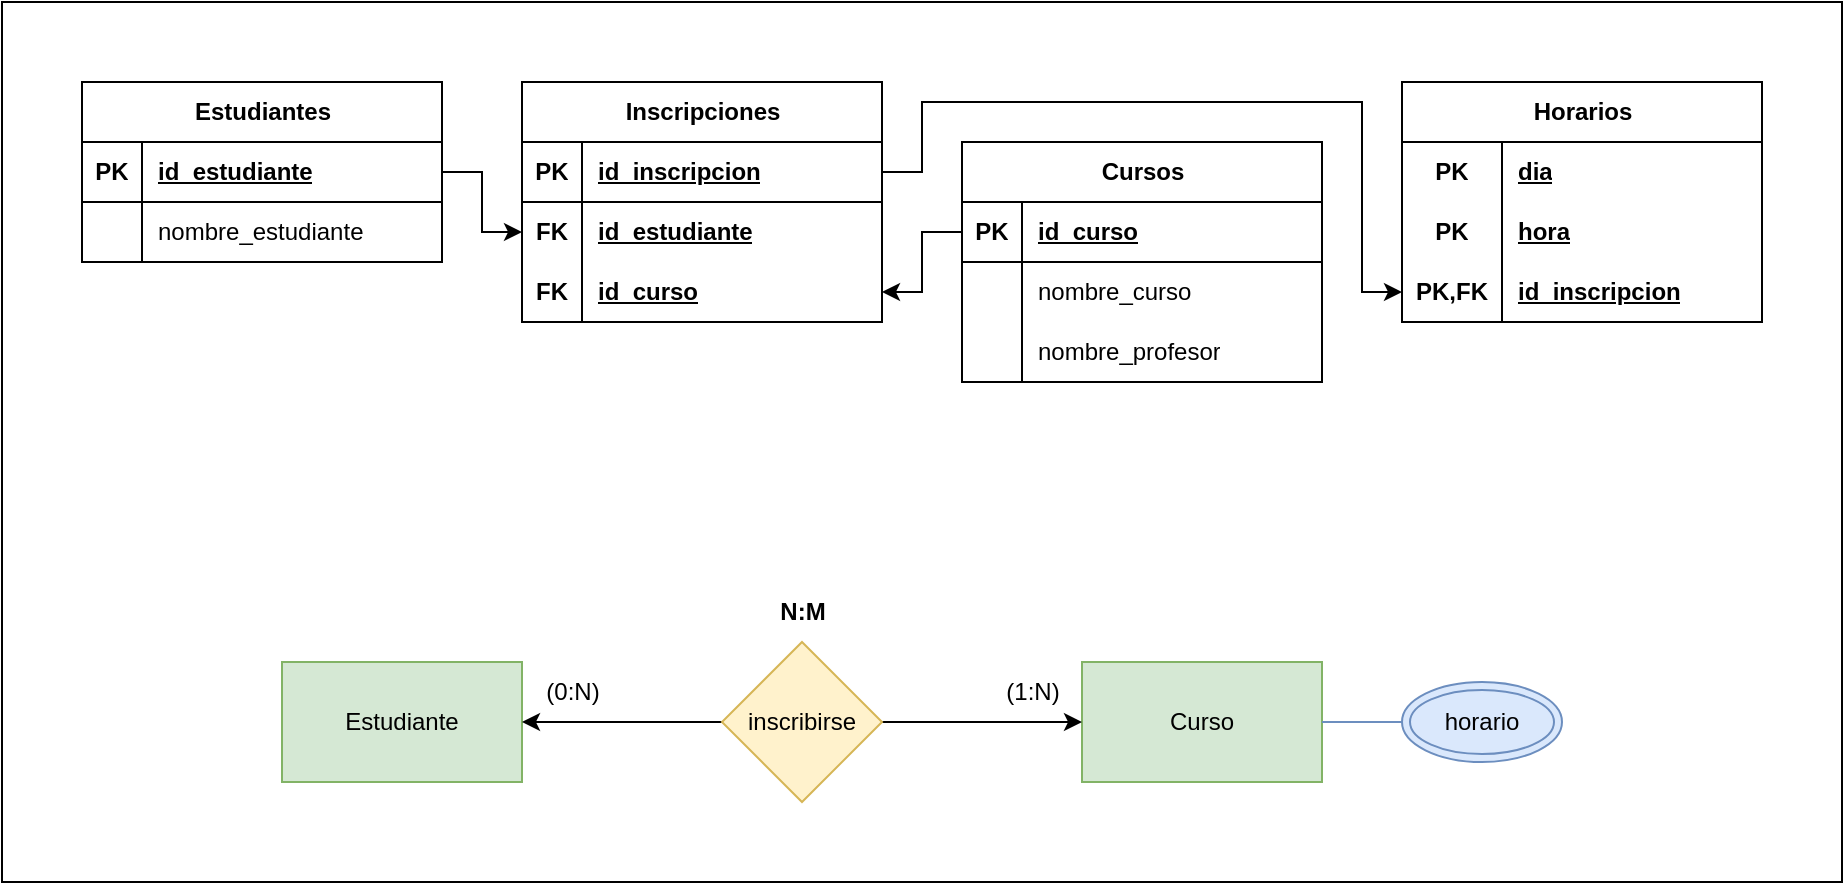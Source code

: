 <mxfile version="26.0.13">
  <diagram name="Page-1" id="AEam-EhrjT0vkQGm4RVA">
    <mxGraphModel dx="1607" dy="949" grid="1" gridSize="10" guides="1" tooltips="1" connect="1" arrows="1" fold="1" page="1" pageScale="1" pageWidth="850" pageHeight="1100" math="0" shadow="0">
      <root>
        <mxCell id="0" />
        <mxCell id="1" parent="0" />
        <mxCell id="xO_PuKC_6HDvW6VsukCi-184" value="" style="group" vertex="1" connectable="0" parent="1">
          <mxGeometry width="920" height="440" as="geometry" />
        </mxCell>
        <mxCell id="xO_PuKC_6HDvW6VsukCi-182" value="" style="rounded=0;whiteSpace=wrap;html=1;" vertex="1" parent="xO_PuKC_6HDvW6VsukCi-184">
          <mxGeometry width="920" height="440" as="geometry" />
        </mxCell>
        <mxCell id="xO_PuKC_6HDvW6VsukCi-100" value="Estudiante" style="rounded=0;whiteSpace=wrap;html=1;fillColor=#d5e8d4;strokeColor=#82b366;" vertex="1" parent="xO_PuKC_6HDvW6VsukCi-184">
          <mxGeometry x="140" y="330" width="120" height="60" as="geometry" />
        </mxCell>
        <mxCell id="xO_PuKC_6HDvW6VsukCi-101" value="Curso" style="rounded=0;whiteSpace=wrap;html=1;fillColor=#d5e8d4;strokeColor=#82b366;" vertex="1" parent="xO_PuKC_6HDvW6VsukCi-184">
          <mxGeometry x="540" y="330" width="120" height="60" as="geometry" />
        </mxCell>
        <mxCell id="xO_PuKC_6HDvW6VsukCi-104" style="edgeStyle=orthogonalEdgeStyle;rounded=0;orthogonalLoop=1;jettySize=auto;html=1;exitX=1;exitY=0.5;exitDx=0;exitDy=0;entryX=0;entryY=0.5;entryDx=0;entryDy=0;" edge="1" parent="xO_PuKC_6HDvW6VsukCi-184" source="xO_PuKC_6HDvW6VsukCi-103" target="xO_PuKC_6HDvW6VsukCi-101">
          <mxGeometry relative="1" as="geometry" />
        </mxCell>
        <mxCell id="xO_PuKC_6HDvW6VsukCi-105" style="edgeStyle=orthogonalEdgeStyle;rounded=0;orthogonalLoop=1;jettySize=auto;html=1;exitX=0;exitY=0.5;exitDx=0;exitDy=0;entryX=1;entryY=0.5;entryDx=0;entryDy=0;" edge="1" parent="xO_PuKC_6HDvW6VsukCi-184" source="xO_PuKC_6HDvW6VsukCi-103" target="xO_PuKC_6HDvW6VsukCi-100">
          <mxGeometry relative="1" as="geometry" />
        </mxCell>
        <mxCell id="xO_PuKC_6HDvW6VsukCi-103" value="inscribirse" style="rhombus;whiteSpace=wrap;html=1;fillColor=#fff2cc;strokeColor=#d6b656;" vertex="1" parent="xO_PuKC_6HDvW6VsukCi-184">
          <mxGeometry x="360" y="320" width="80" height="80" as="geometry" />
        </mxCell>
        <mxCell id="xO_PuKC_6HDvW6VsukCi-106" value="(1:N)" style="text;html=1;align=center;verticalAlign=middle;resizable=0;points=[];autosize=1;strokeColor=none;fillColor=none;" vertex="1" parent="xO_PuKC_6HDvW6VsukCi-184">
          <mxGeometry x="490" y="330" width="50" height="30" as="geometry" />
        </mxCell>
        <mxCell id="xO_PuKC_6HDvW6VsukCi-107" value="(0:N)" style="text;html=1;align=center;verticalAlign=middle;resizable=0;points=[];autosize=1;strokeColor=none;fillColor=none;" vertex="1" parent="xO_PuKC_6HDvW6VsukCi-184">
          <mxGeometry x="260" y="330" width="50" height="30" as="geometry" />
        </mxCell>
        <mxCell id="xO_PuKC_6HDvW6VsukCi-108" value="N:M" style="text;html=1;align=center;verticalAlign=middle;resizable=0;points=[];autosize=1;strokeColor=none;fillColor=none;fontStyle=1" vertex="1" parent="xO_PuKC_6HDvW6VsukCi-184">
          <mxGeometry x="375" y="290" width="50" height="30" as="geometry" />
        </mxCell>
        <mxCell id="xO_PuKC_6HDvW6VsukCi-163" style="edgeStyle=orthogonalEdgeStyle;rounded=0;orthogonalLoop=1;jettySize=auto;html=1;exitX=0;exitY=0.5;exitDx=0;exitDy=0;entryX=1;entryY=0.5;entryDx=0;entryDy=0;fillColor=#dae8fc;strokeColor=#6c8ebf;endArrow=none;startFill=0;" edge="1" parent="xO_PuKC_6HDvW6VsukCi-184" source="xO_PuKC_6HDvW6VsukCi-161" target="xO_PuKC_6HDvW6VsukCi-101">
          <mxGeometry relative="1" as="geometry" />
        </mxCell>
        <mxCell id="xO_PuKC_6HDvW6VsukCi-161" value="horario" style="ellipse;shape=doubleEllipse;whiteSpace=wrap;html=1;fillColor=#dae8fc;strokeColor=#6c8ebf;" vertex="1" parent="xO_PuKC_6HDvW6VsukCi-184">
          <mxGeometry x="700" y="340" width="80" height="40" as="geometry" />
        </mxCell>
        <mxCell id="xO_PuKC_6HDvW6VsukCi-109" value="Estudiantes" style="shape=table;startSize=30;container=1;collapsible=1;childLayout=tableLayout;fixedRows=1;rowLines=0;fontStyle=1;align=center;resizeLast=1;html=1;" vertex="1" parent="xO_PuKC_6HDvW6VsukCi-184">
          <mxGeometry x="40" y="40" width="180" height="90" as="geometry" />
        </mxCell>
        <mxCell id="xO_PuKC_6HDvW6VsukCi-110" value="" style="shape=tableRow;horizontal=0;startSize=0;swimlaneHead=0;swimlaneBody=0;fillColor=none;collapsible=0;dropTarget=0;points=[[0,0.5],[1,0.5]];portConstraint=eastwest;top=0;left=0;right=0;bottom=1;" vertex="1" parent="xO_PuKC_6HDvW6VsukCi-109">
          <mxGeometry y="30" width="180" height="30" as="geometry" />
        </mxCell>
        <mxCell id="xO_PuKC_6HDvW6VsukCi-111" value="PK" style="shape=partialRectangle;connectable=0;fillColor=none;top=0;left=0;bottom=0;right=0;fontStyle=1;overflow=hidden;whiteSpace=wrap;html=1;" vertex="1" parent="xO_PuKC_6HDvW6VsukCi-110">
          <mxGeometry width="30" height="30" as="geometry">
            <mxRectangle width="30" height="30" as="alternateBounds" />
          </mxGeometry>
        </mxCell>
        <mxCell id="xO_PuKC_6HDvW6VsukCi-112" value="id_estudiante" style="shape=partialRectangle;connectable=0;fillColor=none;top=0;left=0;bottom=0;right=0;align=left;spacingLeft=6;fontStyle=5;overflow=hidden;whiteSpace=wrap;html=1;" vertex="1" parent="xO_PuKC_6HDvW6VsukCi-110">
          <mxGeometry x="30" width="150" height="30" as="geometry">
            <mxRectangle width="150" height="30" as="alternateBounds" />
          </mxGeometry>
        </mxCell>
        <mxCell id="xO_PuKC_6HDvW6VsukCi-113" value="" style="shape=tableRow;horizontal=0;startSize=0;swimlaneHead=0;swimlaneBody=0;fillColor=none;collapsible=0;dropTarget=0;points=[[0,0.5],[1,0.5]];portConstraint=eastwest;top=0;left=0;right=0;bottom=0;" vertex="1" parent="xO_PuKC_6HDvW6VsukCi-109">
          <mxGeometry y="60" width="180" height="30" as="geometry" />
        </mxCell>
        <mxCell id="xO_PuKC_6HDvW6VsukCi-114" value="" style="shape=partialRectangle;connectable=0;fillColor=none;top=0;left=0;bottom=0;right=0;editable=1;overflow=hidden;whiteSpace=wrap;html=1;" vertex="1" parent="xO_PuKC_6HDvW6VsukCi-113">
          <mxGeometry width="30" height="30" as="geometry">
            <mxRectangle width="30" height="30" as="alternateBounds" />
          </mxGeometry>
        </mxCell>
        <mxCell id="xO_PuKC_6HDvW6VsukCi-115" value="nombre_estudiante" style="shape=partialRectangle;connectable=0;fillColor=none;top=0;left=0;bottom=0;right=0;align=left;spacingLeft=6;overflow=hidden;whiteSpace=wrap;html=1;" vertex="1" parent="xO_PuKC_6HDvW6VsukCi-113">
          <mxGeometry x="30" width="150" height="30" as="geometry">
            <mxRectangle width="150" height="30" as="alternateBounds" />
          </mxGeometry>
        </mxCell>
        <mxCell id="xO_PuKC_6HDvW6VsukCi-122" value="Inscripciones" style="shape=table;startSize=30;container=1;collapsible=1;childLayout=tableLayout;fixedRows=1;rowLines=0;fontStyle=1;align=center;resizeLast=1;html=1;" vertex="1" parent="xO_PuKC_6HDvW6VsukCi-184">
          <mxGeometry x="260" y="40" width="180" height="120" as="geometry" />
        </mxCell>
        <mxCell id="xO_PuKC_6HDvW6VsukCi-123" value="" style="shape=tableRow;horizontal=0;startSize=0;swimlaneHead=0;swimlaneBody=0;fillColor=none;collapsible=0;dropTarget=0;points=[[0,0.5],[1,0.5]];portConstraint=eastwest;top=0;left=0;right=0;bottom=1;" vertex="1" parent="xO_PuKC_6HDvW6VsukCi-122">
          <mxGeometry y="30" width="180" height="30" as="geometry" />
        </mxCell>
        <mxCell id="xO_PuKC_6HDvW6VsukCi-124" value="PK" style="shape=partialRectangle;connectable=0;fillColor=none;top=0;left=0;bottom=0;right=0;fontStyle=1;overflow=hidden;whiteSpace=wrap;html=1;" vertex="1" parent="xO_PuKC_6HDvW6VsukCi-123">
          <mxGeometry width="30" height="30" as="geometry">
            <mxRectangle width="30" height="30" as="alternateBounds" />
          </mxGeometry>
        </mxCell>
        <mxCell id="xO_PuKC_6HDvW6VsukCi-125" value="id_inscripcion" style="shape=partialRectangle;connectable=0;fillColor=none;top=0;left=0;bottom=0;right=0;align=left;spacingLeft=6;fontStyle=5;overflow=hidden;whiteSpace=wrap;html=1;" vertex="1" parent="xO_PuKC_6HDvW6VsukCi-123">
          <mxGeometry x="30" width="150" height="30" as="geometry">
            <mxRectangle width="150" height="30" as="alternateBounds" />
          </mxGeometry>
        </mxCell>
        <mxCell id="xO_PuKC_6HDvW6VsukCi-171" value="" style="shape=tableRow;horizontal=0;startSize=0;swimlaneHead=0;swimlaneBody=0;fillColor=none;collapsible=0;dropTarget=0;points=[[0,0.5],[1,0.5]];portConstraint=eastwest;top=0;left=0;right=0;bottom=0;" vertex="1" parent="xO_PuKC_6HDvW6VsukCi-122">
          <mxGeometry y="60" width="180" height="30" as="geometry" />
        </mxCell>
        <mxCell id="xO_PuKC_6HDvW6VsukCi-172" value="FK" style="shape=partialRectangle;connectable=0;fillColor=none;top=0;left=0;bottom=0;right=0;fontStyle=1;overflow=hidden;whiteSpace=wrap;html=1;" vertex="1" parent="xO_PuKC_6HDvW6VsukCi-171">
          <mxGeometry width="30" height="30" as="geometry">
            <mxRectangle width="30" height="30" as="alternateBounds" />
          </mxGeometry>
        </mxCell>
        <mxCell id="xO_PuKC_6HDvW6VsukCi-173" value="id_estudiante" style="shape=partialRectangle;connectable=0;fillColor=none;top=0;left=0;bottom=0;right=0;align=left;spacingLeft=6;fontStyle=5;overflow=hidden;whiteSpace=wrap;html=1;" vertex="1" parent="xO_PuKC_6HDvW6VsukCi-171">
          <mxGeometry x="30" width="150" height="30" as="geometry">
            <mxRectangle width="150" height="30" as="alternateBounds" />
          </mxGeometry>
        </mxCell>
        <mxCell id="xO_PuKC_6HDvW6VsukCi-174" value="" style="shape=tableRow;horizontal=0;startSize=0;swimlaneHead=0;swimlaneBody=0;fillColor=none;collapsible=0;dropTarget=0;points=[[0,0.5],[1,0.5]];portConstraint=eastwest;top=0;left=0;right=0;bottom=1;" vertex="1" parent="xO_PuKC_6HDvW6VsukCi-122">
          <mxGeometry y="90" width="180" height="30" as="geometry" />
        </mxCell>
        <mxCell id="xO_PuKC_6HDvW6VsukCi-175" value="FK" style="shape=partialRectangle;connectable=0;fillColor=none;top=0;left=0;bottom=0;right=0;fontStyle=1;overflow=hidden;whiteSpace=wrap;html=1;" vertex="1" parent="xO_PuKC_6HDvW6VsukCi-174">
          <mxGeometry width="30" height="30" as="geometry">
            <mxRectangle width="30" height="30" as="alternateBounds" />
          </mxGeometry>
        </mxCell>
        <mxCell id="xO_PuKC_6HDvW6VsukCi-176" value="id_curso" style="shape=partialRectangle;connectable=0;fillColor=none;top=0;left=0;bottom=0;right=0;align=left;spacingLeft=6;fontStyle=5;overflow=hidden;whiteSpace=wrap;html=1;" vertex="1" parent="xO_PuKC_6HDvW6VsukCi-174">
          <mxGeometry x="30" width="150" height="30" as="geometry">
            <mxRectangle width="150" height="30" as="alternateBounds" />
          </mxGeometry>
        </mxCell>
        <mxCell id="xO_PuKC_6HDvW6VsukCi-135" value="Cursos" style="shape=table;startSize=30;container=1;collapsible=1;childLayout=tableLayout;fixedRows=1;rowLines=0;fontStyle=1;align=center;resizeLast=1;html=1;" vertex="1" parent="xO_PuKC_6HDvW6VsukCi-184">
          <mxGeometry x="480" y="70" width="180" height="120" as="geometry" />
        </mxCell>
        <mxCell id="xO_PuKC_6HDvW6VsukCi-136" value="" style="shape=tableRow;horizontal=0;startSize=0;swimlaneHead=0;swimlaneBody=0;fillColor=none;collapsible=0;dropTarget=0;points=[[0,0.5],[1,0.5]];portConstraint=eastwest;top=0;left=0;right=0;bottom=1;" vertex="1" parent="xO_PuKC_6HDvW6VsukCi-135">
          <mxGeometry y="30" width="180" height="30" as="geometry" />
        </mxCell>
        <mxCell id="xO_PuKC_6HDvW6VsukCi-137" value="PK" style="shape=partialRectangle;connectable=0;fillColor=none;top=0;left=0;bottom=0;right=0;fontStyle=1;overflow=hidden;whiteSpace=wrap;html=1;" vertex="1" parent="xO_PuKC_6HDvW6VsukCi-136">
          <mxGeometry width="30" height="30" as="geometry">
            <mxRectangle width="30" height="30" as="alternateBounds" />
          </mxGeometry>
        </mxCell>
        <mxCell id="xO_PuKC_6HDvW6VsukCi-138" value="id_curso" style="shape=partialRectangle;connectable=0;fillColor=none;top=0;left=0;bottom=0;right=0;align=left;spacingLeft=6;fontStyle=5;overflow=hidden;whiteSpace=wrap;html=1;" vertex="1" parent="xO_PuKC_6HDvW6VsukCi-136">
          <mxGeometry x="30" width="150" height="30" as="geometry">
            <mxRectangle width="150" height="30" as="alternateBounds" />
          </mxGeometry>
        </mxCell>
        <mxCell id="xO_PuKC_6HDvW6VsukCi-139" value="" style="shape=tableRow;horizontal=0;startSize=0;swimlaneHead=0;swimlaneBody=0;fillColor=none;collapsible=0;dropTarget=0;points=[[0,0.5],[1,0.5]];portConstraint=eastwest;top=0;left=0;right=0;bottom=0;" vertex="1" parent="xO_PuKC_6HDvW6VsukCi-135">
          <mxGeometry y="60" width="180" height="30" as="geometry" />
        </mxCell>
        <mxCell id="xO_PuKC_6HDvW6VsukCi-140" value="" style="shape=partialRectangle;connectable=0;fillColor=none;top=0;left=0;bottom=0;right=0;editable=1;overflow=hidden;whiteSpace=wrap;html=1;" vertex="1" parent="xO_PuKC_6HDvW6VsukCi-139">
          <mxGeometry width="30" height="30" as="geometry">
            <mxRectangle width="30" height="30" as="alternateBounds" />
          </mxGeometry>
        </mxCell>
        <mxCell id="xO_PuKC_6HDvW6VsukCi-141" value="nombre_curso" style="shape=partialRectangle;connectable=0;fillColor=none;top=0;left=0;bottom=0;right=0;align=left;spacingLeft=6;overflow=hidden;whiteSpace=wrap;html=1;" vertex="1" parent="xO_PuKC_6HDvW6VsukCi-139">
          <mxGeometry x="30" width="150" height="30" as="geometry">
            <mxRectangle width="150" height="30" as="alternateBounds" />
          </mxGeometry>
        </mxCell>
        <mxCell id="xO_PuKC_6HDvW6VsukCi-142" value="" style="shape=tableRow;horizontal=0;startSize=0;swimlaneHead=0;swimlaneBody=0;fillColor=none;collapsible=0;dropTarget=0;points=[[0,0.5],[1,0.5]];portConstraint=eastwest;top=0;left=0;right=0;bottom=0;" vertex="1" parent="xO_PuKC_6HDvW6VsukCi-135">
          <mxGeometry y="90" width="180" height="30" as="geometry" />
        </mxCell>
        <mxCell id="xO_PuKC_6HDvW6VsukCi-143" value="" style="shape=partialRectangle;connectable=0;fillColor=none;top=0;left=0;bottom=0;right=0;editable=1;overflow=hidden;whiteSpace=wrap;html=1;" vertex="1" parent="xO_PuKC_6HDvW6VsukCi-142">
          <mxGeometry width="30" height="30" as="geometry">
            <mxRectangle width="30" height="30" as="alternateBounds" />
          </mxGeometry>
        </mxCell>
        <mxCell id="xO_PuKC_6HDvW6VsukCi-144" value="nombre_profesor" style="shape=partialRectangle;connectable=0;fillColor=none;top=0;left=0;bottom=0;right=0;align=left;spacingLeft=6;overflow=hidden;whiteSpace=wrap;html=1;" vertex="1" parent="xO_PuKC_6HDvW6VsukCi-142">
          <mxGeometry x="30" width="150" height="30" as="geometry">
            <mxRectangle width="150" height="30" as="alternateBounds" />
          </mxGeometry>
        </mxCell>
        <mxCell id="xO_PuKC_6HDvW6VsukCi-148" value="Horarios" style="shape=table;startSize=30;container=1;collapsible=1;childLayout=tableLayout;fixedRows=1;rowLines=0;fontStyle=1;align=center;resizeLast=1;html=1;" vertex="1" parent="xO_PuKC_6HDvW6VsukCi-184">
          <mxGeometry x="700" y="40" width="180" height="120" as="geometry" />
        </mxCell>
        <mxCell id="xO_PuKC_6HDvW6VsukCi-149" value="" style="shape=tableRow;horizontal=0;startSize=0;swimlaneHead=0;swimlaneBody=0;fillColor=none;collapsible=0;dropTarget=0;points=[[0,0.5],[1,0.5]];portConstraint=eastwest;top=0;left=0;right=0;bottom=0;" vertex="1" parent="xO_PuKC_6HDvW6VsukCi-148">
          <mxGeometry y="30" width="180" height="30" as="geometry" />
        </mxCell>
        <mxCell id="xO_PuKC_6HDvW6VsukCi-150" value="PK" style="shape=partialRectangle;connectable=0;fillColor=none;top=0;left=0;bottom=0;right=0;fontStyle=1;overflow=hidden;whiteSpace=wrap;html=1;" vertex="1" parent="xO_PuKC_6HDvW6VsukCi-149">
          <mxGeometry width="50" height="30" as="geometry">
            <mxRectangle width="50" height="30" as="alternateBounds" />
          </mxGeometry>
        </mxCell>
        <mxCell id="xO_PuKC_6HDvW6VsukCi-151" value="dia" style="shape=partialRectangle;connectable=0;fillColor=none;top=0;left=0;bottom=0;right=0;align=left;spacingLeft=6;fontStyle=5;overflow=hidden;whiteSpace=wrap;html=1;" vertex="1" parent="xO_PuKC_6HDvW6VsukCi-149">
          <mxGeometry x="50" width="130" height="30" as="geometry">
            <mxRectangle width="130" height="30" as="alternateBounds" />
          </mxGeometry>
        </mxCell>
        <mxCell id="xO_PuKC_6HDvW6VsukCi-164" value="" style="shape=tableRow;horizontal=0;startSize=0;swimlaneHead=0;swimlaneBody=0;fillColor=none;collapsible=0;dropTarget=0;points=[[0,0.5],[1,0.5]];portConstraint=eastwest;top=0;left=0;right=0;bottom=0;" vertex="1" parent="xO_PuKC_6HDvW6VsukCi-148">
          <mxGeometry y="60" width="180" height="30" as="geometry" />
        </mxCell>
        <mxCell id="xO_PuKC_6HDvW6VsukCi-165" value="PK" style="shape=partialRectangle;connectable=0;fillColor=none;top=0;left=0;bottom=0;right=0;fontStyle=1;overflow=hidden;whiteSpace=wrap;html=1;" vertex="1" parent="xO_PuKC_6HDvW6VsukCi-164">
          <mxGeometry width="50" height="30" as="geometry">
            <mxRectangle width="50" height="30" as="alternateBounds" />
          </mxGeometry>
        </mxCell>
        <mxCell id="xO_PuKC_6HDvW6VsukCi-166" value="hora" style="shape=partialRectangle;connectable=0;fillColor=none;top=0;left=0;bottom=0;right=0;align=left;spacingLeft=6;fontStyle=5;overflow=hidden;whiteSpace=wrap;html=1;" vertex="1" parent="xO_PuKC_6HDvW6VsukCi-164">
          <mxGeometry x="50" width="130" height="30" as="geometry">
            <mxRectangle width="130" height="30" as="alternateBounds" />
          </mxGeometry>
        </mxCell>
        <mxCell id="xO_PuKC_6HDvW6VsukCi-167" value="" style="shape=tableRow;horizontal=0;startSize=0;swimlaneHead=0;swimlaneBody=0;fillColor=none;collapsible=0;dropTarget=0;points=[[0,0.5],[1,0.5]];portConstraint=eastwest;top=0;left=0;right=0;bottom=0;" vertex="1" parent="xO_PuKC_6HDvW6VsukCi-148">
          <mxGeometry y="90" width="180" height="30" as="geometry" />
        </mxCell>
        <mxCell id="xO_PuKC_6HDvW6VsukCi-168" value="PK,FK" style="shape=partialRectangle;connectable=0;fillColor=none;top=0;left=0;bottom=0;right=0;fontStyle=1;overflow=hidden;whiteSpace=wrap;html=1;" vertex="1" parent="xO_PuKC_6HDvW6VsukCi-167">
          <mxGeometry width="50" height="30" as="geometry">
            <mxRectangle width="50" height="30" as="alternateBounds" />
          </mxGeometry>
        </mxCell>
        <mxCell id="xO_PuKC_6HDvW6VsukCi-169" value="id_inscripcion" style="shape=partialRectangle;connectable=0;fillColor=none;top=0;left=0;bottom=0;right=0;align=left;spacingLeft=6;fontStyle=5;overflow=hidden;whiteSpace=wrap;html=1;" vertex="1" parent="xO_PuKC_6HDvW6VsukCi-167">
          <mxGeometry x="50" width="130" height="30" as="geometry">
            <mxRectangle width="130" height="30" as="alternateBounds" />
          </mxGeometry>
        </mxCell>
        <mxCell id="xO_PuKC_6HDvW6VsukCi-170" style="edgeStyle=orthogonalEdgeStyle;rounded=0;orthogonalLoop=1;jettySize=auto;html=1;exitX=1;exitY=0.5;exitDx=0;exitDy=0;entryX=0;entryY=0.5;entryDx=0;entryDy=0;" edge="1" parent="xO_PuKC_6HDvW6VsukCi-184" source="xO_PuKC_6HDvW6VsukCi-123" target="xO_PuKC_6HDvW6VsukCi-167">
          <mxGeometry relative="1" as="geometry">
            <Array as="points">
              <mxPoint x="460" y="85" />
              <mxPoint x="460" y="50" />
              <mxPoint x="680" y="50" />
              <mxPoint x="680" y="145" />
            </Array>
          </mxGeometry>
        </mxCell>
        <mxCell id="xO_PuKC_6HDvW6VsukCi-177" style="edgeStyle=orthogonalEdgeStyle;rounded=0;orthogonalLoop=1;jettySize=auto;html=1;exitX=1;exitY=0.5;exitDx=0;exitDy=0;entryX=0;entryY=0.5;entryDx=0;entryDy=0;" edge="1" parent="xO_PuKC_6HDvW6VsukCi-184" source="xO_PuKC_6HDvW6VsukCi-110" target="xO_PuKC_6HDvW6VsukCi-171">
          <mxGeometry relative="1" as="geometry" />
        </mxCell>
        <mxCell id="xO_PuKC_6HDvW6VsukCi-178" style="edgeStyle=orthogonalEdgeStyle;rounded=0;orthogonalLoop=1;jettySize=auto;html=1;exitX=0;exitY=0.5;exitDx=0;exitDy=0;entryX=1;entryY=0.5;entryDx=0;entryDy=0;" edge="1" parent="xO_PuKC_6HDvW6VsukCi-184" source="xO_PuKC_6HDvW6VsukCi-136" target="xO_PuKC_6HDvW6VsukCi-174">
          <mxGeometry relative="1" as="geometry" />
        </mxCell>
      </root>
    </mxGraphModel>
  </diagram>
</mxfile>
